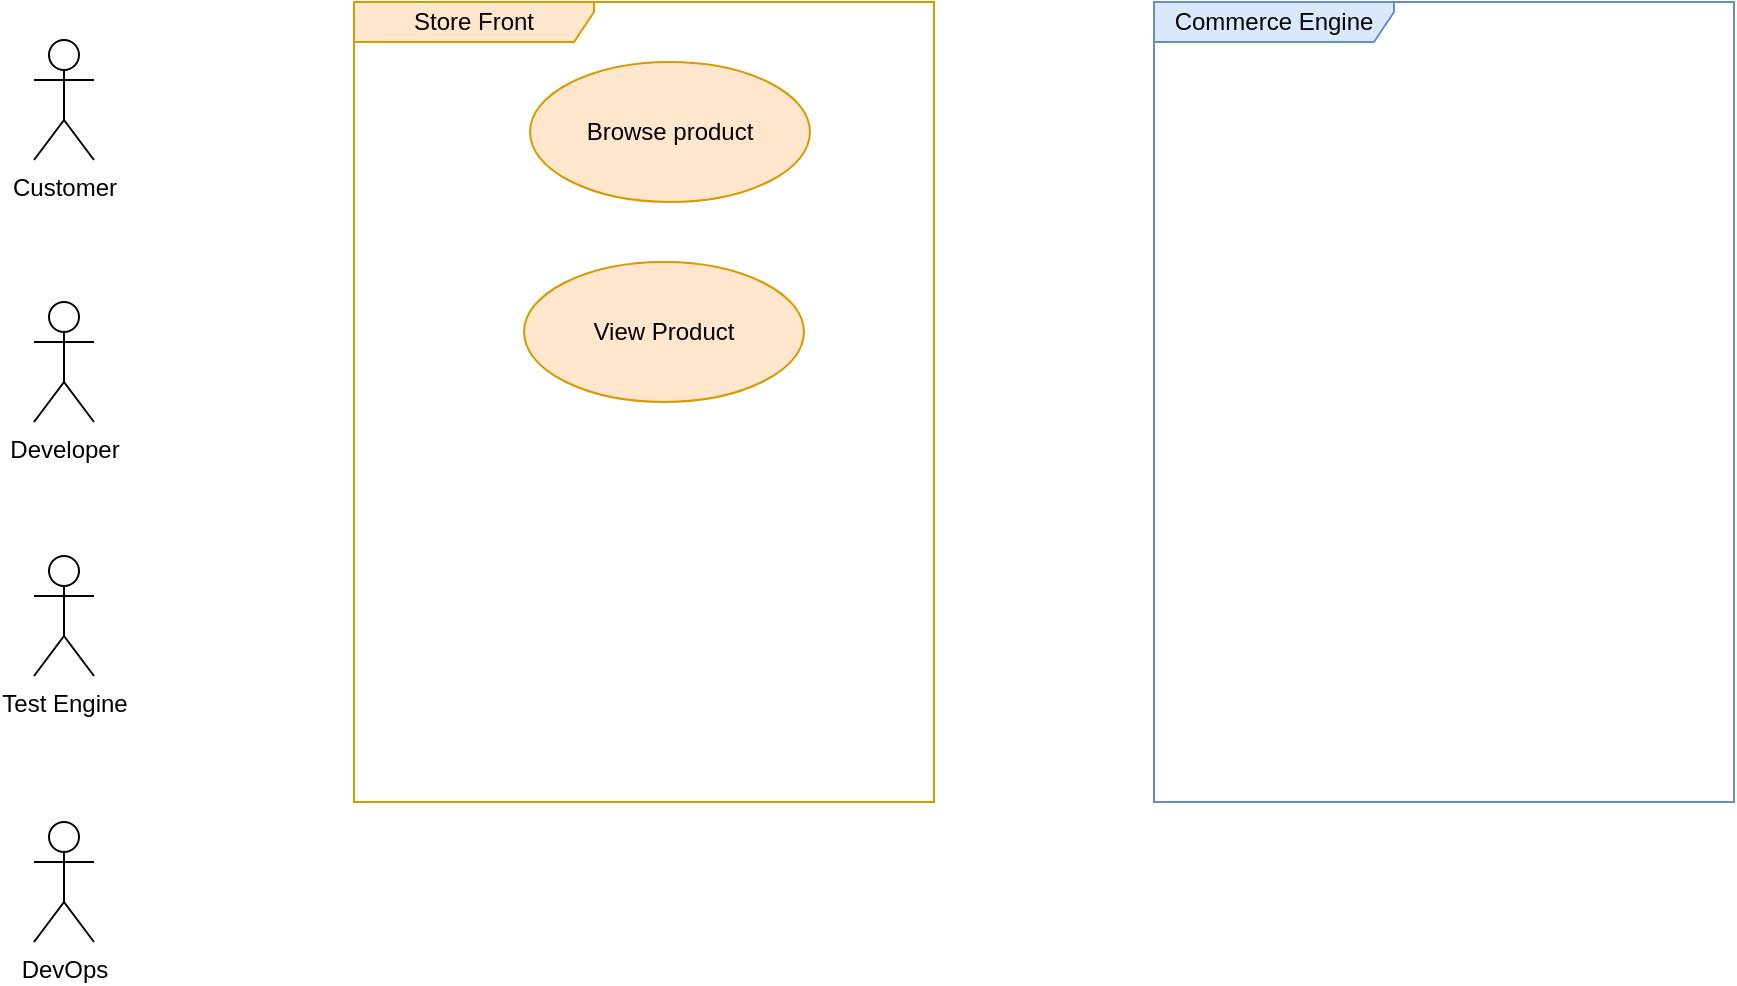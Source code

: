 <mxfile version="16.5.3" type="github">
  <diagram id="81j5qah-35toSOrjM9Ve" name="Page-1">
    <mxGraphModel dx="946" dy="613" grid="1" gridSize="10" guides="1" tooltips="1" connect="1" arrows="1" fold="1" page="1" pageScale="1" pageWidth="850" pageHeight="1100" math="0" shadow="0">
      <root>
        <mxCell id="0" />
        <mxCell id="1" parent="0" />
        <mxCell id="NI-QJ-N0Z1hu9iZLNoDF-1" value="Store Front" style="shape=umlFrame;whiteSpace=wrap;html=1;width=120;height=20;fillColor=#ffe6cc;strokeColor=#d79b00;" vertex="1" parent="1">
          <mxGeometry x="230" y="120" width="290" height="400" as="geometry" />
        </mxCell>
        <mxCell id="NI-QJ-N0Z1hu9iZLNoDF-2" value="Commerce Engine" style="shape=umlFrame;whiteSpace=wrap;html=1;width=120;height=20;fillColor=#dae8fc;strokeColor=#6c8ebf;" vertex="1" parent="1">
          <mxGeometry x="630" y="120" width="290" height="400" as="geometry" />
        </mxCell>
        <mxCell id="NI-QJ-N0Z1hu9iZLNoDF-3" value="Customer" style="shape=umlActor;verticalLabelPosition=bottom;verticalAlign=top;html=1;" vertex="1" parent="1">
          <mxGeometry x="70" y="139" width="30" height="60" as="geometry" />
        </mxCell>
        <mxCell id="NI-QJ-N0Z1hu9iZLNoDF-6" value="Developer" style="shape=umlActor;verticalLabelPosition=bottom;verticalAlign=top;html=1;" vertex="1" parent="1">
          <mxGeometry x="70" y="270" width="30" height="60" as="geometry" />
        </mxCell>
        <mxCell id="NI-QJ-N0Z1hu9iZLNoDF-8" value="Test Engine" style="shape=umlActor;verticalLabelPosition=bottom;verticalAlign=top;html=1;" vertex="1" parent="1">
          <mxGeometry x="70" y="397" width="30" height="60" as="geometry" />
        </mxCell>
        <mxCell id="NI-QJ-N0Z1hu9iZLNoDF-9" value="DevOps" style="shape=umlActor;verticalLabelPosition=bottom;verticalAlign=top;html=1;" vertex="1" parent="1">
          <mxGeometry x="70" y="530" width="30" height="60" as="geometry" />
        </mxCell>
        <mxCell id="NI-QJ-N0Z1hu9iZLNoDF-12" value="Browse product" style="ellipse;whiteSpace=wrap;html=1;fillColor=#ffe6cc;strokeColor=#d79b00;" vertex="1" parent="1">
          <mxGeometry x="318" y="150" width="140" height="70" as="geometry" />
        </mxCell>
        <mxCell id="NI-QJ-N0Z1hu9iZLNoDF-13" value="View Product" style="ellipse;whiteSpace=wrap;html=1;fillColor=#ffe6cc;strokeColor=#d79b00;" vertex="1" parent="1">
          <mxGeometry x="315" y="250" width="140" height="70" as="geometry" />
        </mxCell>
      </root>
    </mxGraphModel>
  </diagram>
</mxfile>
